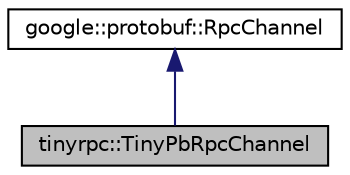 digraph "tinyrpc::TinyPbRpcChannel"
{
 // LATEX_PDF_SIZE
  edge [fontname="Helvetica",fontsize="10",labelfontname="Helvetica",labelfontsize="10"];
  node [fontname="Helvetica",fontsize="10",shape=record];
  Node1 [label="tinyrpc::TinyPbRpcChannel",height=0.2,width=0.4,color="black", fillcolor="grey75", style="filled", fontcolor="black",tooltip=" "];
  Node2 -> Node1 [dir="back",color="midnightblue",fontsize="10",style="solid",fontname="Helvetica"];
  Node2 [label="google::protobuf::RpcChannel",height=0.2,width=0.4,color="black", fillcolor="white", style="filled",URL="$classgoogle_1_1protobuf_1_1RpcChannel.html",tooltip=" "];
}
